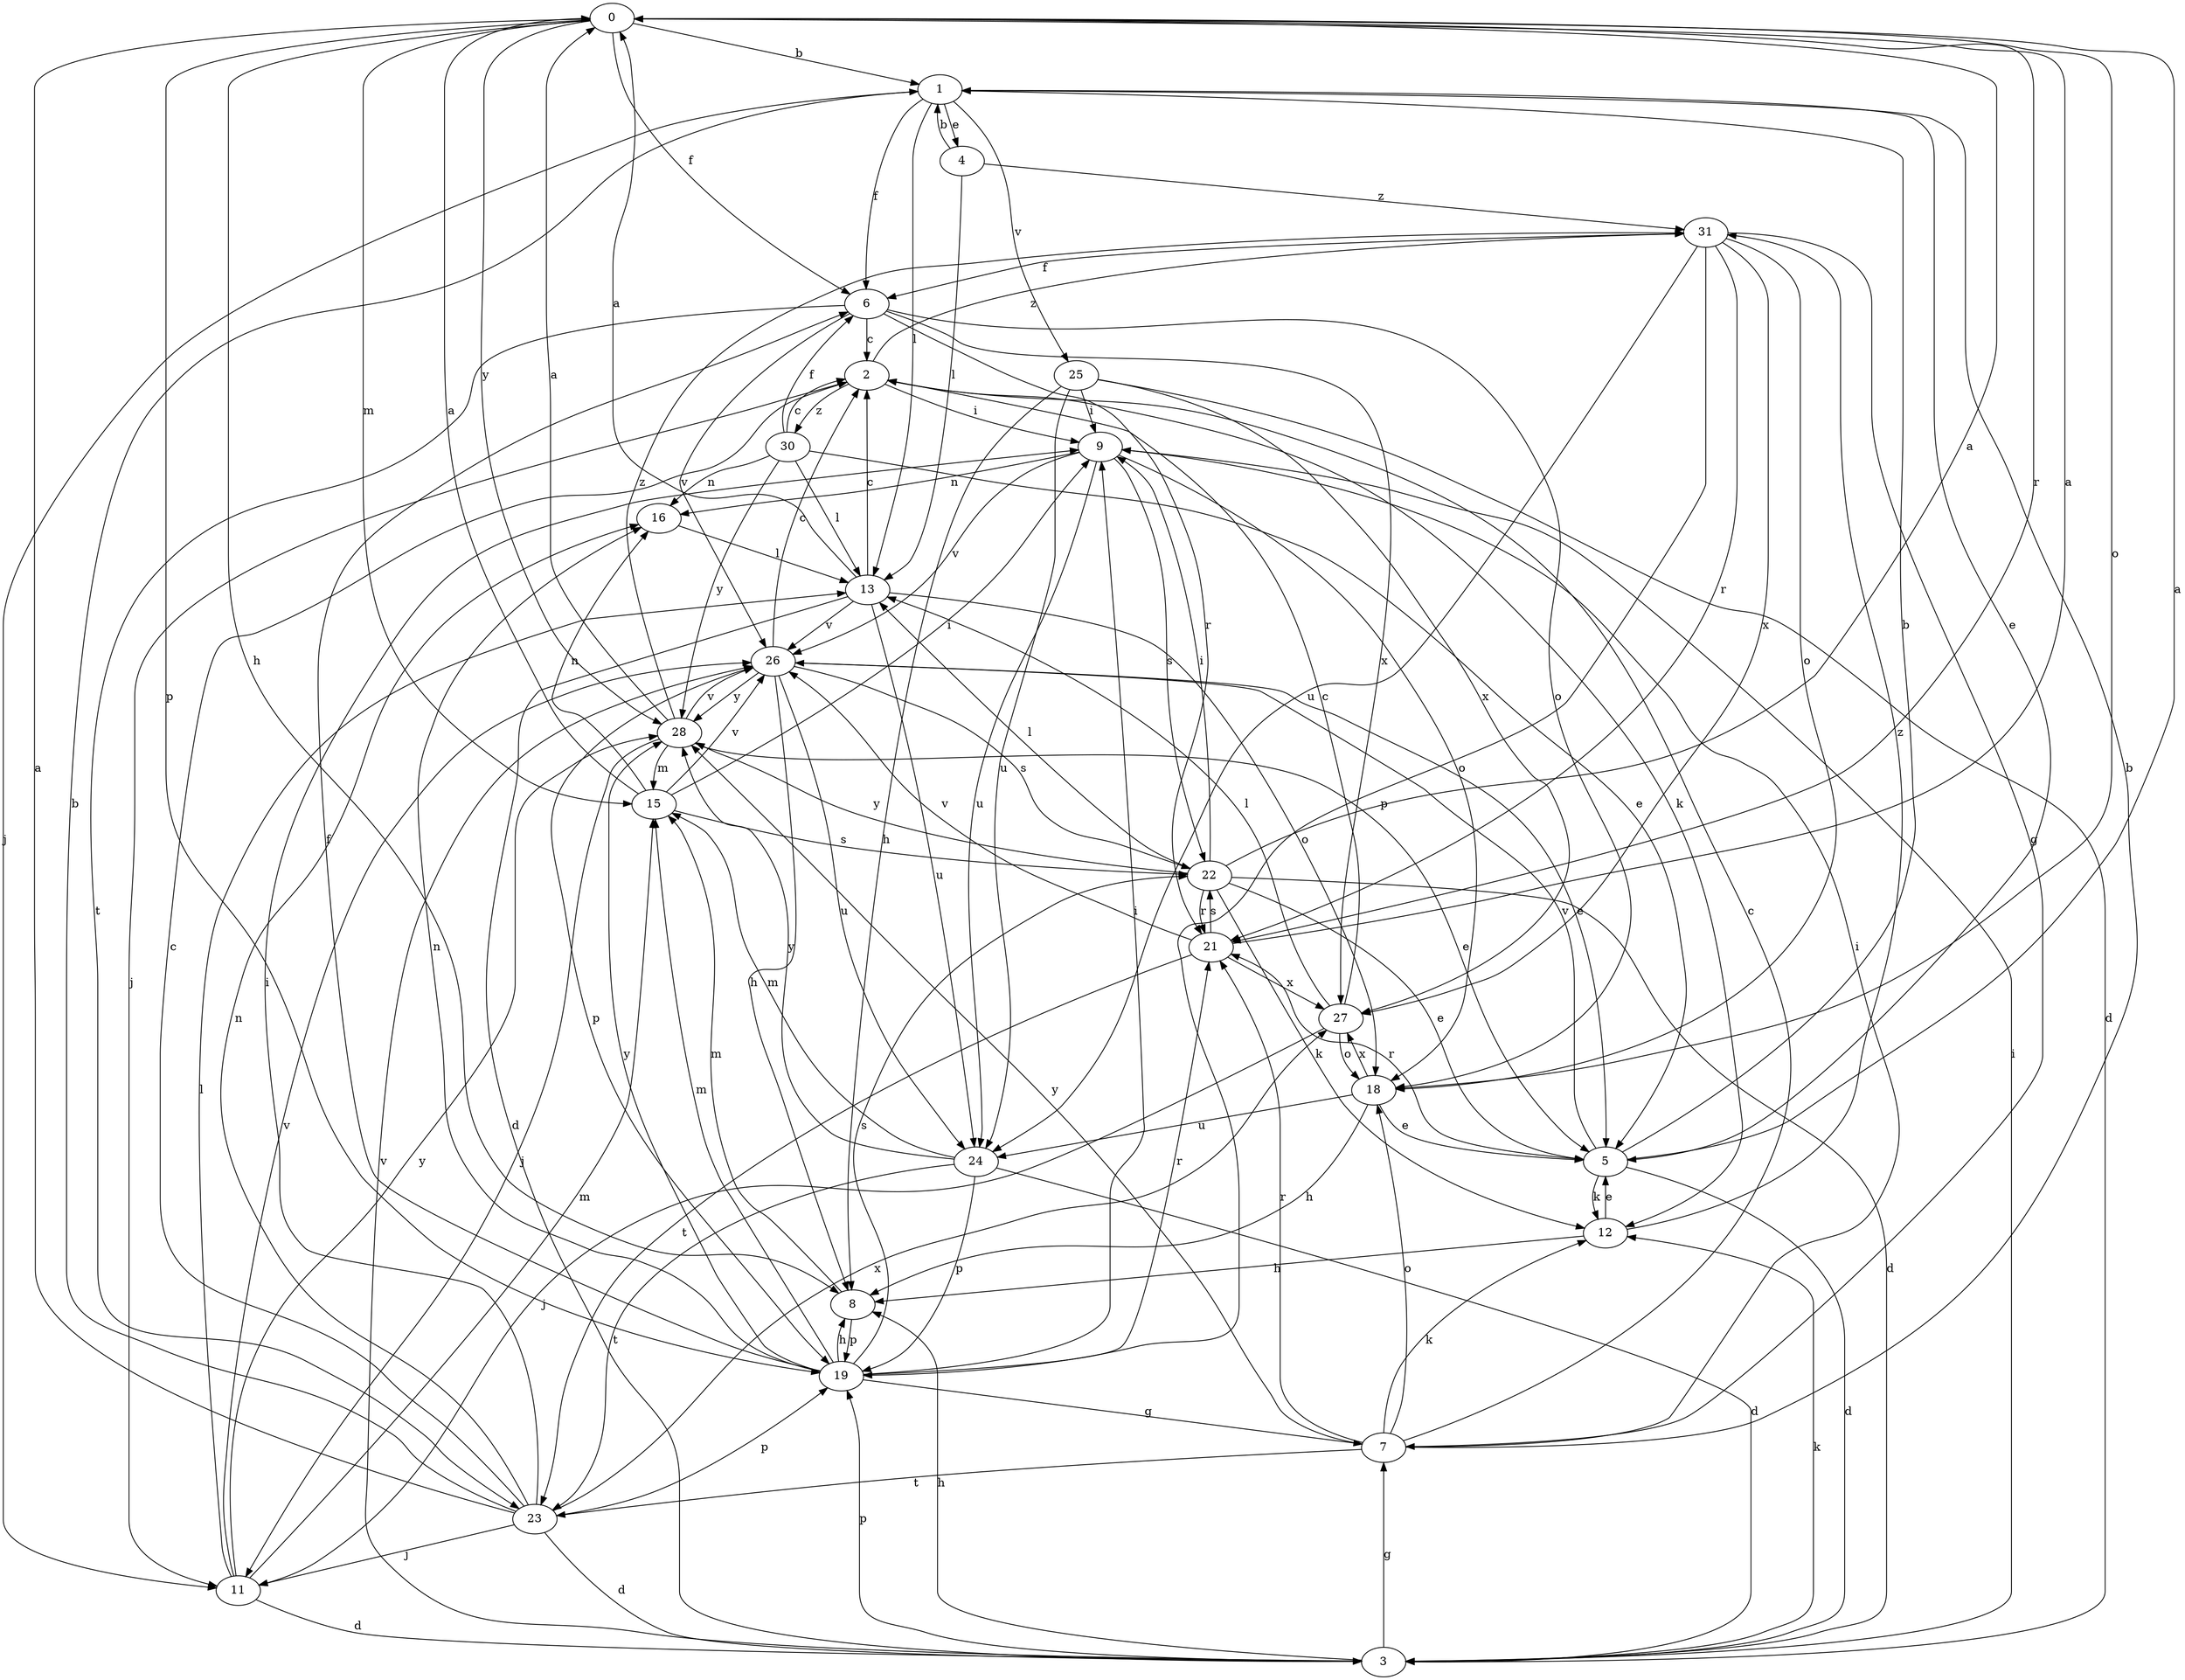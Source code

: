 strict digraph  {
0;
1;
2;
3;
4;
5;
6;
7;
8;
9;
11;
12;
13;
15;
16;
18;
19;
21;
22;
23;
24;
25;
26;
27;
28;
30;
31;
0 -> 1  [label=b];
0 -> 6  [label=f];
0 -> 8  [label=h];
0 -> 15  [label=m];
0 -> 18  [label=o];
0 -> 19  [label=p];
0 -> 21  [label=r];
0 -> 28  [label=y];
1 -> 4  [label=e];
1 -> 5  [label=e];
1 -> 6  [label=f];
1 -> 11  [label=j];
1 -> 13  [label=l];
1 -> 25  [label=v];
2 -> 9  [label=i];
2 -> 11  [label=j];
2 -> 12  [label=k];
2 -> 30  [label=z];
2 -> 31  [label=z];
3 -> 7  [label=g];
3 -> 8  [label=h];
3 -> 9  [label=i];
3 -> 12  [label=k];
3 -> 19  [label=p];
3 -> 26  [label=v];
4 -> 1  [label=b];
4 -> 13  [label=l];
4 -> 31  [label=z];
5 -> 0  [label=a];
5 -> 1  [label=b];
5 -> 3  [label=d];
5 -> 12  [label=k];
5 -> 21  [label=r];
5 -> 26  [label=v];
6 -> 2  [label=c];
6 -> 18  [label=o];
6 -> 21  [label=r];
6 -> 23  [label=t];
6 -> 26  [label=v];
6 -> 27  [label=x];
7 -> 1  [label=b];
7 -> 2  [label=c];
7 -> 9  [label=i];
7 -> 12  [label=k];
7 -> 18  [label=o];
7 -> 21  [label=r];
7 -> 23  [label=t];
7 -> 28  [label=y];
8 -> 15  [label=m];
8 -> 19  [label=p];
9 -> 16  [label=n];
9 -> 18  [label=o];
9 -> 22  [label=s];
9 -> 24  [label=u];
9 -> 26  [label=v];
11 -> 3  [label=d];
11 -> 13  [label=l];
11 -> 15  [label=m];
11 -> 26  [label=v];
11 -> 28  [label=y];
12 -> 5  [label=e];
12 -> 8  [label=h];
12 -> 31  [label=z];
13 -> 0  [label=a];
13 -> 2  [label=c];
13 -> 3  [label=d];
13 -> 18  [label=o];
13 -> 24  [label=u];
13 -> 26  [label=v];
15 -> 0  [label=a];
15 -> 9  [label=i];
15 -> 16  [label=n];
15 -> 22  [label=s];
15 -> 26  [label=v];
16 -> 13  [label=l];
18 -> 5  [label=e];
18 -> 8  [label=h];
18 -> 24  [label=u];
18 -> 27  [label=x];
19 -> 6  [label=f];
19 -> 7  [label=g];
19 -> 8  [label=h];
19 -> 9  [label=i];
19 -> 15  [label=m];
19 -> 16  [label=n];
19 -> 21  [label=r];
19 -> 22  [label=s];
19 -> 28  [label=y];
21 -> 0  [label=a];
21 -> 22  [label=s];
21 -> 23  [label=t];
21 -> 26  [label=v];
21 -> 27  [label=x];
22 -> 0  [label=a];
22 -> 3  [label=d];
22 -> 5  [label=e];
22 -> 9  [label=i];
22 -> 12  [label=k];
22 -> 13  [label=l];
22 -> 21  [label=r];
22 -> 28  [label=y];
23 -> 0  [label=a];
23 -> 1  [label=b];
23 -> 2  [label=c];
23 -> 3  [label=d];
23 -> 9  [label=i];
23 -> 11  [label=j];
23 -> 16  [label=n];
23 -> 19  [label=p];
23 -> 27  [label=x];
24 -> 3  [label=d];
24 -> 15  [label=m];
24 -> 19  [label=p];
24 -> 23  [label=t];
24 -> 28  [label=y];
25 -> 3  [label=d];
25 -> 8  [label=h];
25 -> 9  [label=i];
25 -> 24  [label=u];
25 -> 27  [label=x];
26 -> 2  [label=c];
26 -> 5  [label=e];
26 -> 8  [label=h];
26 -> 19  [label=p];
26 -> 22  [label=s];
26 -> 24  [label=u];
26 -> 28  [label=y];
27 -> 2  [label=c];
27 -> 11  [label=j];
27 -> 13  [label=l];
27 -> 18  [label=o];
28 -> 0  [label=a];
28 -> 5  [label=e];
28 -> 11  [label=j];
28 -> 15  [label=m];
28 -> 26  [label=v];
28 -> 31  [label=z];
30 -> 2  [label=c];
30 -> 5  [label=e];
30 -> 6  [label=f];
30 -> 13  [label=l];
30 -> 16  [label=n];
30 -> 28  [label=y];
31 -> 6  [label=f];
31 -> 7  [label=g];
31 -> 18  [label=o];
31 -> 19  [label=p];
31 -> 21  [label=r];
31 -> 24  [label=u];
31 -> 27  [label=x];
}
